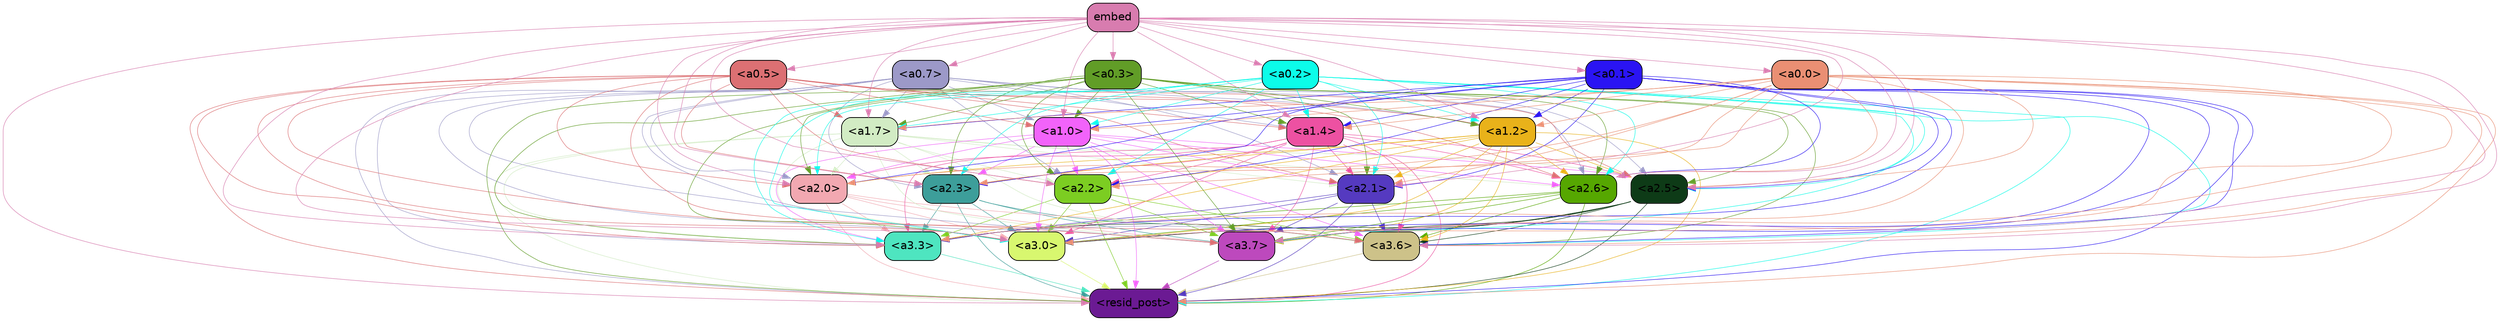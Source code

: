 strict digraph "" {
	graph [bgcolor=transparent,
		layout=dot,
		overlap=false,
		splines=true
	];
	"<a3.7>"	[color=black,
		fillcolor="#bd49bd",
		fontname=Helvetica,
		shape=box,
		style="filled, rounded"];
	"<resid_post>"	[color=black,
		fillcolor="#6b1a93",
		fontname=Helvetica,
		shape=box,
		style="filled, rounded"];
	"<a3.7>" -> "<resid_post>"	[color="#bd49bd",
		penwidth=0.6];
	"<a3.6>"	[color=black,
		fillcolor="#cdc289",
		fontname=Helvetica,
		shape=box,
		style="filled, rounded"];
	"<a3.6>" -> "<resid_post>"	[color="#cdc289",
		penwidth=0.6];
	"<a3.3>"	[color=black,
		fillcolor="#4ee5c0",
		fontname=Helvetica,
		shape=box,
		style="filled, rounded"];
	"<a3.3>" -> "<resid_post>"	[color="#4ee5c0",
		penwidth=0.6];
	"<a3.0>"	[color=black,
		fillcolor="#d8f76f",
		fontname=Helvetica,
		shape=box,
		style="filled, rounded"];
	"<a3.0>" -> "<resid_post>"	[color="#d8f76f",
		penwidth=0.6];
	"<a2.6>"	[color=black,
		fillcolor="#56a701",
		fontname=Helvetica,
		shape=box,
		style="filled, rounded"];
	"<a2.6>" -> "<a3.7>"	[color="#56a701",
		penwidth=0.6];
	"<a2.6>" -> "<resid_post>"	[color="#56a701",
		penwidth=0.6];
	"<a2.6>" -> "<a3.6>"	[color="#56a701",
		penwidth=0.6];
	"<a2.6>" -> "<a3.3>"	[color="#56a701",
		penwidth=0.6];
	"<a2.6>" -> "<a3.0>"	[color="#56a701",
		penwidth=0.6];
	"<a2.5>"	[color=black,
		fillcolor="#0e3b17",
		fontname=Helvetica,
		shape=box,
		style="filled, rounded"];
	"<a2.5>" -> "<a3.7>"	[color="#0e3b17",
		penwidth=0.6];
	"<a2.5>" -> "<resid_post>"	[color="#0e3b17",
		penwidth=0.6];
	"<a2.5>" -> "<a3.6>"	[color="#0e3b17",
		penwidth=0.6];
	"<a2.5>" -> "<a3.3>"	[color="#0e3b17",
		penwidth=0.6];
	"<a2.5>" -> "<a3.0>"	[color="#0e3b17",
		penwidth=0.6];
	"<a2.3>"	[color=black,
		fillcolor="#3d9e9a",
		fontname=Helvetica,
		shape=box,
		style="filled, rounded"];
	"<a2.3>" -> "<a3.7>"	[color="#3d9e9a",
		penwidth=0.6];
	"<a2.3>" -> "<resid_post>"	[color="#3d9e9a",
		penwidth=0.6];
	"<a2.3>" -> "<a3.6>"	[color="#3d9e9a",
		penwidth=0.6];
	"<a2.3>" -> "<a3.3>"	[color="#3d9e9a",
		penwidth=0.6];
	"<a2.3>" -> "<a3.0>"	[color="#3d9e9a",
		penwidth=0.6];
	"<a2.2>"	[color=black,
		fillcolor="#7ccd22",
		fontname=Helvetica,
		shape=box,
		style="filled, rounded"];
	"<a2.2>" -> "<a3.7>"	[color="#7ccd22",
		penwidth=0.6];
	"<a2.2>" -> "<resid_post>"	[color="#7ccd22",
		penwidth=0.6];
	"<a2.2>" -> "<a3.6>"	[color="#7ccd22",
		penwidth=0.6];
	"<a2.2>" -> "<a3.3>"	[color="#7ccd22",
		penwidth=0.6];
	"<a2.2>" -> "<a3.0>"	[color="#7ccd22",
		penwidth=0.6];
	"<a2.1>"	[color=black,
		fillcolor="#553ac0",
		fontname=Helvetica,
		shape=box,
		style="filled, rounded"];
	"<a2.1>" -> "<a3.7>"	[color="#553ac0",
		penwidth=0.6];
	"<a2.1>" -> "<resid_post>"	[color="#553ac0",
		penwidth=0.6];
	"<a2.1>" -> "<a3.6>"	[color="#553ac0",
		penwidth=0.6];
	"<a2.1>" -> "<a3.3>"	[color="#553ac0",
		penwidth=0.6];
	"<a2.1>" -> "<a3.0>"	[color="#553ac0",
		penwidth=0.6];
	"<a2.0>"	[color=black,
		fillcolor="#f2a8b1",
		fontname=Helvetica,
		shape=box,
		style="filled, rounded"];
	"<a2.0>" -> "<a3.7>"	[color="#f2a8b1",
		penwidth=0.6];
	"<a2.0>" -> "<resid_post>"	[color="#f2a8b1",
		penwidth=0.6];
	"<a2.0>" -> "<a3.6>"	[color="#f2a8b1",
		penwidth=0.6];
	"<a2.0>" -> "<a3.3>"	[color="#f2a8b1",
		penwidth=0.6];
	"<a2.0>" -> "<a3.0>"	[color="#f2a8b1",
		penwidth=0.6];
	"<a1.7>"	[color=black,
		fillcolor="#d2ecc4",
		fontname=Helvetica,
		shape=box,
		style="filled, rounded"];
	"<a1.7>" -> "<a3.7>"	[color="#d2ecc4",
		penwidth=0.6];
	"<a1.7>" -> "<resid_post>"	[color="#d2ecc4",
		penwidth=0.6];
	"<a1.7>" -> "<a3.6>"	[color="#d2ecc4",
		penwidth=0.6];
	"<a1.7>" -> "<a3.3>"	[color="#d2ecc4",
		penwidth=0.6];
	"<a1.7>" -> "<a3.0>"	[color="#d2ecc4",
		penwidth=0.6];
	"<a1.7>" -> "<a2.6>"	[color="#d2ecc4",
		penwidth=0.6];
	"<a1.7>" -> "<a2.5>"	[color="#d2ecc4",
		penwidth=0.6];
	"<a1.7>" -> "<a2.3>"	[color="#d2ecc4",
		penwidth=0.6];
	"<a1.7>" -> "<a2.2>"	[color="#d2ecc4",
		penwidth=0.6];
	"<a1.7>" -> "<a2.1>"	[color="#d2ecc4",
		penwidth=0.6];
	"<a1.7>" -> "<a2.0>"	[color="#d2ecc4",
		penwidth=0.6];
	"<a1.4>"	[color=black,
		fillcolor="#ed51a2",
		fontname=Helvetica,
		shape=box,
		style="filled, rounded"];
	"<a1.4>" -> "<a3.7>"	[color="#ed51a2",
		penwidth=0.6];
	"<a1.4>" -> "<resid_post>"	[color="#ed51a2",
		penwidth=0.6];
	"<a1.4>" -> "<a3.6>"	[color="#ed51a2",
		penwidth=0.6];
	"<a1.4>" -> "<a3.3>"	[color="#ed51a2",
		penwidth=0.6];
	"<a1.4>" -> "<a3.0>"	[color="#ed51a2",
		penwidth=0.6];
	"<a1.4>" -> "<a2.6>"	[color="#ed51a2",
		penwidth=0.6];
	"<a1.4>" -> "<a2.5>"	[color="#ed51a2",
		penwidth=0.6];
	"<a1.4>" -> "<a2.3>"	[color="#ed51a2",
		penwidth=0.6];
	"<a1.4>" -> "<a2.2>"	[color="#ed51a2",
		penwidth=0.6];
	"<a1.4>" -> "<a2.1>"	[color="#ed51a2",
		penwidth=0.6];
	"<a1.4>" -> "<a2.0>"	[color="#ed51a2",
		penwidth=0.6];
	"<a1.2>"	[color=black,
		fillcolor="#e9b21a",
		fontname=Helvetica,
		shape=box,
		style="filled, rounded"];
	"<a1.2>" -> "<a3.7>"	[color="#e9b21a",
		penwidth=0.6];
	"<a1.2>" -> "<resid_post>"	[color="#e9b21a",
		penwidth=0.6];
	"<a1.2>" -> "<a3.6>"	[color="#e9b21a",
		penwidth=0.6];
	"<a1.2>" -> "<a3.3>"	[color="#e9b21a",
		penwidth=0.6];
	"<a1.2>" -> "<a3.0>"	[color="#e9b21a",
		penwidth=0.6];
	"<a1.2>" -> "<a2.6>"	[color="#e9b21a",
		penwidth=0.6];
	"<a1.2>" -> "<a2.5>"	[color="#e9b21a",
		penwidth=0.6];
	"<a1.2>" -> "<a2.3>"	[color="#e9b21a",
		penwidth=0.6];
	"<a1.2>" -> "<a2.2>"	[color="#e9b21a",
		penwidth=0.6];
	"<a1.2>" -> "<a2.1>"	[color="#e9b21a",
		penwidth=0.6];
	"<a1.2>" -> "<a2.0>"	[color="#e9b21a",
		penwidth=0.6];
	"<a1.0>"	[color=black,
		fillcolor="#f263fa",
		fontname=Helvetica,
		shape=box,
		style="filled, rounded"];
	"<a1.0>" -> "<a3.7>"	[color="#f263fa",
		penwidth=0.6];
	"<a1.0>" -> "<resid_post>"	[color="#f263fa",
		penwidth=0.6];
	"<a1.0>" -> "<a3.6>"	[color="#f263fa",
		penwidth=0.6];
	"<a1.0>" -> "<a3.3>"	[color="#f263fa",
		penwidth=0.6];
	"<a1.0>" -> "<a3.0>"	[color="#f263fa",
		penwidth=0.6];
	"<a1.0>" -> "<a2.6>"	[color="#f263fa",
		penwidth=0.6];
	"<a1.0>" -> "<a2.5>"	[color="#f263fa",
		penwidth=0.6];
	"<a1.0>" -> "<a2.3>"	[color="#f263fa",
		penwidth=0.6];
	"<a1.0>" -> "<a2.2>"	[color="#f263fa",
		penwidth=0.6];
	"<a1.0>" -> "<a2.1>"	[color="#f263fa",
		penwidth=0.6];
	"<a1.0>" -> "<a2.0>"	[color="#f263fa",
		penwidth=0.6];
	"<a0.7>"	[color=black,
		fillcolor="#9c99c8",
		fontname=Helvetica,
		shape=box,
		style="filled, rounded"];
	"<a0.7>" -> "<a3.7>"	[color="#9c99c8",
		penwidth=0.6];
	"<a0.7>" -> "<resid_post>"	[color="#9c99c8",
		penwidth=0.6];
	"<a0.7>" -> "<a3.6>"	[color="#9c99c8",
		penwidth=0.6];
	"<a0.7>" -> "<a3.3>"	[color="#9c99c8",
		penwidth=0.6];
	"<a0.7>" -> "<a3.0>"	[color="#9c99c8",
		penwidth=0.6];
	"<a0.7>" -> "<a2.6>"	[color="#9c99c8",
		penwidth=0.6];
	"<a0.7>" -> "<a2.5>"	[color="#9c99c8",
		penwidth=0.6];
	"<a0.7>" -> "<a2.3>"	[color="#9c99c8",
		penwidth=0.6];
	"<a0.7>" -> "<a2.2>"	[color="#9c99c8",
		penwidth=0.6];
	"<a0.7>" -> "<a2.1>"	[color="#9c99c8",
		penwidth=0.6];
	"<a0.7>" -> "<a2.0>"	[color="#9c99c8",
		penwidth=0.6];
	"<a0.7>" -> "<a1.7>"	[color="#9c99c8",
		penwidth=0.6];
	"<a0.7>" -> "<a1.4>"	[color="#9c99c8",
		penwidth=0.6];
	"<a0.7>" -> "<a1.2>"	[color="#9c99c8",
		penwidth=0.6];
	"<a0.7>" -> "<a1.0>"	[color="#9c99c8",
		penwidth=0.6];
	"<a0.5>"	[color=black,
		fillcolor="#dc7073",
		fontname=Helvetica,
		shape=box,
		style="filled, rounded"];
	"<a0.5>" -> "<a3.7>"	[color="#dc7073",
		penwidth=0.6];
	"<a0.5>" -> "<resid_post>"	[color="#dc7073",
		penwidth=0.6];
	"<a0.5>" -> "<a3.6>"	[color="#dc7073",
		penwidth=0.6];
	"<a0.5>" -> "<a3.3>"	[color="#dc7073",
		penwidth=0.6];
	"<a0.5>" -> "<a3.0>"	[color="#dc7073",
		penwidth=0.6];
	"<a0.5>" -> "<a2.6>"	[color="#dc7073",
		penwidth=0.6];
	"<a0.5>" -> "<a2.5>"	[color="#dc7073",
		penwidth=0.6];
	"<a0.5>" -> "<a2.3>"	[color="#dc7073",
		penwidth=0.6];
	"<a0.5>" -> "<a2.2>"	[color="#dc7073",
		penwidth=0.6];
	"<a0.5>" -> "<a2.1>"	[color="#dc7073",
		penwidth=0.6];
	"<a0.5>" -> "<a2.0>"	[color="#dc7073",
		penwidth=0.6];
	"<a0.5>" -> "<a1.7>"	[color="#dc7073",
		penwidth=0.6];
	"<a0.5>" -> "<a1.4>"	[color="#dc7073",
		penwidth=0.6];
	"<a0.5>" -> "<a1.2>"	[color="#dc7073",
		penwidth=0.6];
	"<a0.5>" -> "<a1.0>"	[color="#dc7073",
		penwidth=0.6];
	"<a0.3>"	[color=black,
		fillcolor="#619d27",
		fontname=Helvetica,
		shape=box,
		style="filled, rounded"];
	"<a0.3>" -> "<a3.7>"	[color="#619d27",
		penwidth=0.6];
	"<a0.3>" -> "<resid_post>"	[color="#619d27",
		penwidth=0.6];
	"<a0.3>" -> "<a3.6>"	[color="#619d27",
		penwidth=0.6];
	"<a0.3>" -> "<a3.3>"	[color="#619d27",
		penwidth=0.6];
	"<a0.3>" -> "<a3.0>"	[color="#619d27",
		penwidth=0.6];
	"<a0.3>" -> "<a2.6>"	[color="#619d27",
		penwidth=0.6];
	"<a0.3>" -> "<a2.5>"	[color="#619d27",
		penwidth=0.6];
	"<a0.3>" -> "<a2.3>"	[color="#619d27",
		penwidth=0.6];
	"<a0.3>" -> "<a2.2>"	[color="#619d27",
		penwidth=0.6];
	"<a0.3>" -> "<a2.1>"	[color="#619d27",
		penwidth=0.6];
	"<a0.3>" -> "<a2.0>"	[color="#619d27",
		penwidth=0.6];
	"<a0.3>" -> "<a1.7>"	[color="#619d27",
		penwidth=0.6];
	"<a0.3>" -> "<a1.4>"	[color="#619d27",
		penwidth=0.6];
	"<a0.3>" -> "<a1.2>"	[color="#619d27",
		penwidth=0.6];
	"<a0.3>" -> "<a1.0>"	[color="#619d27",
		penwidth=0.6];
	"<a0.2>"	[color=black,
		fillcolor="#0cfce9",
		fontname=Helvetica,
		shape=box,
		style="filled, rounded"];
	"<a0.2>" -> "<a3.7>"	[color="#0cfce9",
		penwidth=0.6];
	"<a0.2>" -> "<resid_post>"	[color="#0cfce9",
		penwidth=0.6];
	"<a0.2>" -> "<a3.6>"	[color="#0cfce9",
		penwidth=0.6];
	"<a0.2>" -> "<a3.3>"	[color="#0cfce9",
		penwidth=0.6];
	"<a0.2>" -> "<a3.0>"	[color="#0cfce9",
		penwidth=0.6];
	"<a0.2>" -> "<a2.6>"	[color="#0cfce9",
		penwidth=0.6];
	"<a0.2>" -> "<a2.5>"	[color="#0cfce9",
		penwidth=0.6];
	"<a0.2>" -> "<a2.3>"	[color="#0cfce9",
		penwidth=0.6];
	"<a0.2>" -> "<a2.2>"	[color="#0cfce9",
		penwidth=0.6];
	"<a0.2>" -> "<a2.1>"	[color="#0cfce9",
		penwidth=0.6];
	"<a0.2>" -> "<a2.0>"	[color="#0cfce9",
		penwidth=0.6];
	"<a0.2>" -> "<a1.7>"	[color="#0cfce9",
		penwidth=0.6];
	"<a0.2>" -> "<a1.4>"	[color="#0cfce9",
		penwidth=0.6];
	"<a0.2>" -> "<a1.2>"	[color="#0cfce9",
		penwidth=0.6];
	"<a0.2>" -> "<a1.0>"	[color="#0cfce9",
		penwidth=0.6];
	"<a0.1>"	[color=black,
		fillcolor="#2a14f3",
		fontname=Helvetica,
		shape=box,
		style="filled, rounded"];
	"<a0.1>" -> "<a3.7>"	[color="#2a14f3",
		penwidth=0.6];
	"<a0.1>" -> "<resid_post>"	[color="#2a14f3",
		penwidth=0.6];
	"<a0.1>" -> "<a3.6>"	[color="#2a14f3",
		penwidth=0.6];
	"<a0.1>" -> "<a3.3>"	[color="#2a14f3",
		penwidth=0.6];
	"<a0.1>" -> "<a3.0>"	[color="#2a14f3",
		penwidth=0.6];
	"<a0.1>" -> "<a2.6>"	[color="#2a14f3",
		penwidth=0.6];
	"<a0.1>" -> "<a2.5>"	[color="#2a14f3",
		penwidth=0.6];
	"<a0.1>" -> "<a2.3>"	[color="#2a14f3",
		penwidth=0.6];
	"<a0.1>" -> "<a2.2>"	[color="#2a14f3",
		penwidth=0.6];
	"<a0.1>" -> "<a2.1>"	[color="#2a14f3",
		penwidth=0.6];
	"<a0.1>" -> "<a2.0>"	[color="#2a14f3",
		penwidth=0.6];
	"<a0.1>" -> "<a1.7>"	[color="#2a14f3",
		penwidth=0.6];
	"<a0.1>" -> "<a1.4>"	[color="#2a14f3",
		penwidth=0.6];
	"<a0.1>" -> "<a1.2>"	[color="#2a14f3",
		penwidth=0.6];
	"<a0.1>" -> "<a1.0>"	[color="#2a14f3",
		penwidth=0.6];
	"<a0.0>"	[color=black,
		fillcolor="#ea8f73",
		fontname=Helvetica,
		shape=box,
		style="filled, rounded"];
	"<a0.0>" -> "<a3.7>"	[color="#ea8f73",
		penwidth=0.6];
	"<a0.0>" -> "<resid_post>"	[color="#ea8f73",
		penwidth=0.6];
	"<a0.0>" -> "<a3.6>"	[color="#ea8f73",
		penwidth=0.6];
	"<a0.0>" -> "<a3.3>"	[color="#ea8f73",
		penwidth=0.6];
	"<a0.0>" -> "<a3.0>"	[color="#ea8f73",
		penwidth=0.6];
	"<a0.0>" -> "<a2.6>"	[color="#ea8f73",
		penwidth=0.6];
	"<a0.0>" -> "<a2.5>"	[color="#ea8f73",
		penwidth=0.6];
	"<a0.0>" -> "<a2.3>"	[color="#ea8f73",
		penwidth=0.6];
	"<a0.0>" -> "<a2.2>"	[color="#ea8f73",
		penwidth=0.6];
	"<a0.0>" -> "<a2.1>"	[color="#ea8f73",
		penwidth=0.6];
	"<a0.0>" -> "<a2.0>"	[color="#ea8f73",
		penwidth=0.6];
	"<a0.0>" -> "<a1.7>"	[color="#ea8f73",
		penwidth=0.6];
	"<a0.0>" -> "<a1.4>"	[color="#ea8f73",
		penwidth=0.6];
	"<a0.0>" -> "<a1.2>"	[color="#ea8f73",
		penwidth=0.6];
	"<a0.0>" -> "<a1.0>"	[color="#ea8f73",
		penwidth=0.6];
	embed	[color=black,
		fillcolor="#d87caf",
		fontname=Helvetica,
		shape=box,
		style="filled, rounded"];
	embed -> "<a3.7>"	[color="#d87caf",
		penwidth=0.6];
	embed -> "<resid_post>"	[color="#d87caf",
		penwidth=0.6];
	embed -> "<a3.6>"	[color="#d87caf",
		penwidth=0.6];
	embed -> "<a3.3>"	[color="#d87caf",
		penwidth=0.6];
	embed -> "<a3.0>"	[color="#d87caf",
		penwidth=0.6];
	embed -> "<a2.6>"	[color="#d87caf",
		penwidth=0.6];
	embed -> "<a2.5>"	[color="#d87caf",
		penwidth=0.6];
	embed -> "<a2.3>"	[color="#d87caf",
		penwidth=0.6];
	embed -> "<a2.2>"	[color="#d87caf",
		penwidth=0.6];
	embed -> "<a2.1>"	[color="#d87caf",
		penwidth=0.6];
	embed -> "<a2.0>"	[color="#d87caf",
		penwidth=0.6];
	embed -> "<a1.7>"	[color="#d87caf",
		penwidth=0.6];
	embed -> "<a1.4>"	[color="#d87caf",
		penwidth=0.6];
	embed -> "<a1.2>"	[color="#d87caf",
		penwidth=0.6];
	embed -> "<a1.0>"	[color="#d87caf",
		penwidth=0.6];
	embed -> "<a0.7>"	[color="#d87caf",
		penwidth=0.6];
	embed -> "<a0.5>"	[color="#d87caf",
		penwidth=0.6];
	embed -> "<a0.3>"	[color="#d87caf",
		penwidth=0.6];
	embed -> "<a0.2>"	[color="#d87caf",
		penwidth=0.6];
	embed -> "<a0.1>"	[color="#d87caf",
		penwidth=0.6];
	embed -> "<a0.0>"	[color="#d87caf",
		penwidth=0.6];
}
